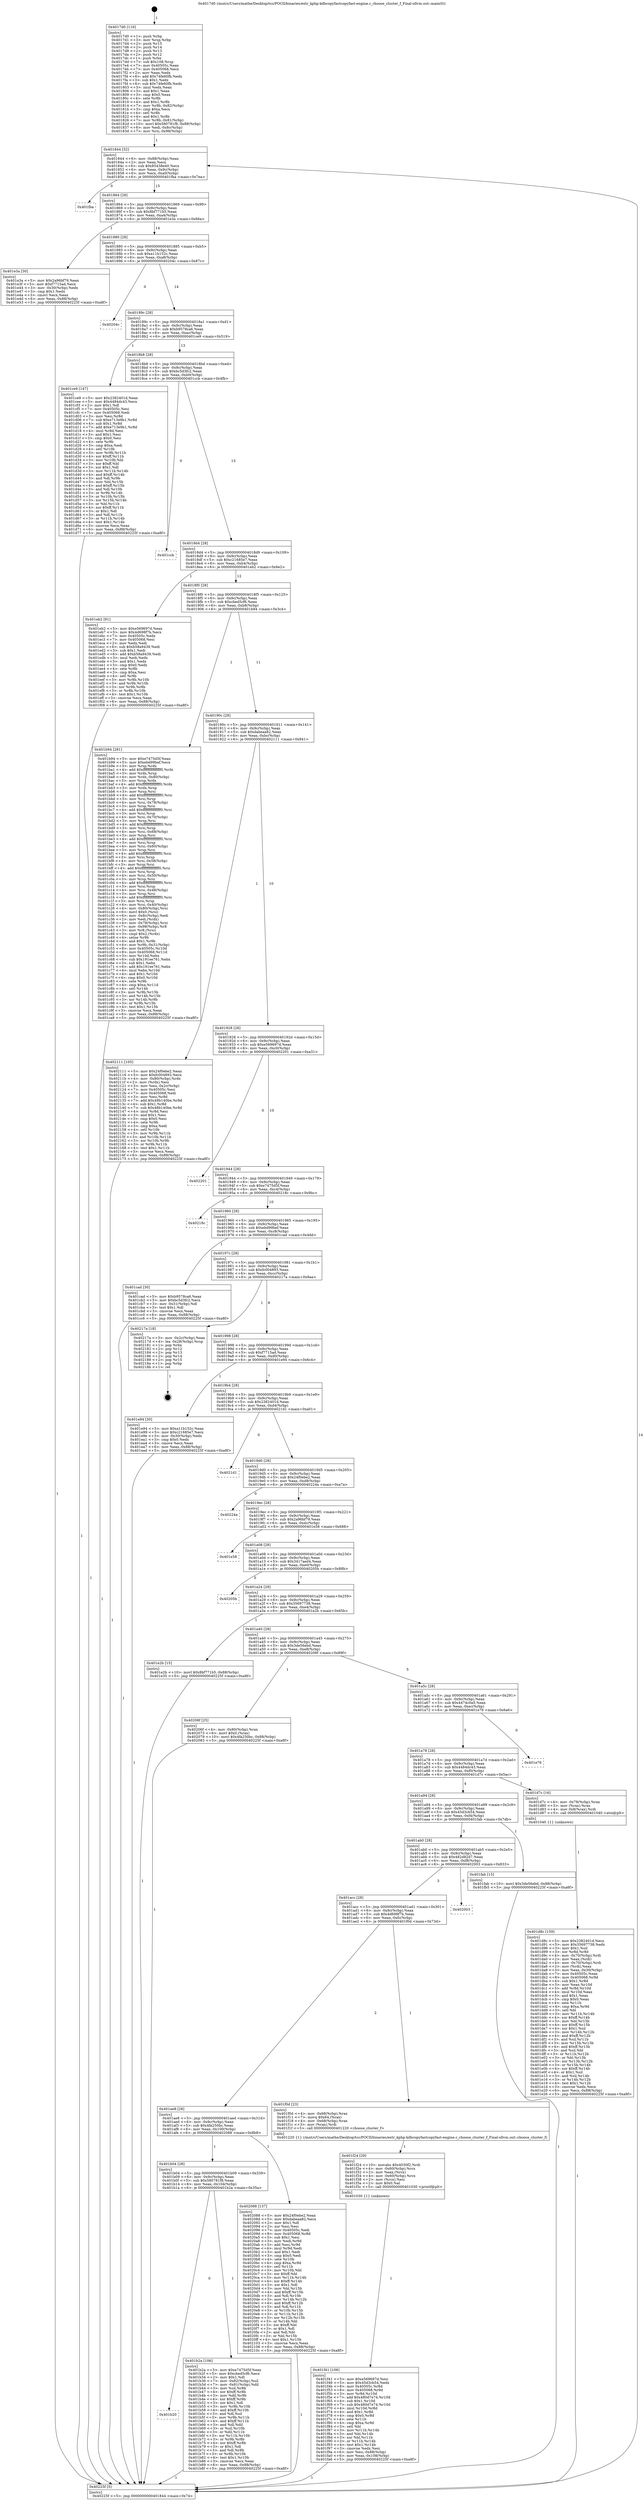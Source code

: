 digraph "0x4017d0" {
  label = "0x4017d0 (/mnt/c/Users/mathe/Desktop/tcc/POCII/binaries/extr_kphp-kdbcopyfastcopyfast-engine.c_choose_cluster_f_Final-ollvm.out::main(0))"
  labelloc = "t"
  node[shape=record]

  Entry [label="",width=0.3,height=0.3,shape=circle,fillcolor=black,style=filled]
  "0x401844" [label="{
     0x401844 [32]\l
     | [instrs]\l
     &nbsp;&nbsp;0x401844 \<+6\>: mov -0x88(%rbp),%eax\l
     &nbsp;&nbsp;0x40184a \<+2\>: mov %eax,%ecx\l
     &nbsp;&nbsp;0x40184c \<+6\>: sub $0x85438e40,%ecx\l
     &nbsp;&nbsp;0x401852 \<+6\>: mov %eax,-0x9c(%rbp)\l
     &nbsp;&nbsp;0x401858 \<+6\>: mov %ecx,-0xa0(%rbp)\l
     &nbsp;&nbsp;0x40185e \<+6\>: je 0000000000401fba \<main+0x7ea\>\l
  }"]
  "0x401fba" [label="{
     0x401fba\l
  }", style=dashed]
  "0x401864" [label="{
     0x401864 [28]\l
     | [instrs]\l
     &nbsp;&nbsp;0x401864 \<+5\>: jmp 0000000000401869 \<main+0x99\>\l
     &nbsp;&nbsp;0x401869 \<+6\>: mov -0x9c(%rbp),%eax\l
     &nbsp;&nbsp;0x40186f \<+5\>: sub $0x8bf771b5,%eax\l
     &nbsp;&nbsp;0x401874 \<+6\>: mov %eax,-0xa4(%rbp)\l
     &nbsp;&nbsp;0x40187a \<+6\>: je 0000000000401e3a \<main+0x66a\>\l
  }"]
  Exit [label="",width=0.3,height=0.3,shape=circle,fillcolor=black,style=filled,peripheries=2]
  "0x401e3a" [label="{
     0x401e3a [30]\l
     | [instrs]\l
     &nbsp;&nbsp;0x401e3a \<+5\>: mov $0x2a96bf79,%eax\l
     &nbsp;&nbsp;0x401e3f \<+5\>: mov $0xf7715ad,%ecx\l
     &nbsp;&nbsp;0x401e44 \<+3\>: mov -0x30(%rbp),%edx\l
     &nbsp;&nbsp;0x401e47 \<+3\>: cmp $0x1,%edx\l
     &nbsp;&nbsp;0x401e4a \<+3\>: cmovl %ecx,%eax\l
     &nbsp;&nbsp;0x401e4d \<+6\>: mov %eax,-0x88(%rbp)\l
     &nbsp;&nbsp;0x401e53 \<+5\>: jmp 000000000040225f \<main+0xa8f\>\l
  }"]
  "0x401880" [label="{
     0x401880 [28]\l
     | [instrs]\l
     &nbsp;&nbsp;0x401880 \<+5\>: jmp 0000000000401885 \<main+0xb5\>\l
     &nbsp;&nbsp;0x401885 \<+6\>: mov -0x9c(%rbp),%eax\l
     &nbsp;&nbsp;0x40188b \<+5\>: sub $0xa11b152c,%eax\l
     &nbsp;&nbsp;0x401890 \<+6\>: mov %eax,-0xa8(%rbp)\l
     &nbsp;&nbsp;0x401896 \<+6\>: je 000000000040204c \<main+0x87c\>\l
  }"]
  "0x401f41" [label="{
     0x401f41 [106]\l
     | [instrs]\l
     &nbsp;&nbsp;0x401f41 \<+5\>: mov $0xe569697d,%esi\l
     &nbsp;&nbsp;0x401f46 \<+5\>: mov $0x45d3cb54,%edx\l
     &nbsp;&nbsp;0x401f4b \<+8\>: mov 0x40505c,%r8d\l
     &nbsp;&nbsp;0x401f53 \<+8\>: mov 0x405068,%r9d\l
     &nbsp;&nbsp;0x401f5b \<+3\>: mov %r8d,%r10d\l
     &nbsp;&nbsp;0x401f5e \<+7\>: add $0x480d7e74,%r10d\l
     &nbsp;&nbsp;0x401f65 \<+4\>: sub $0x1,%r10d\l
     &nbsp;&nbsp;0x401f69 \<+7\>: sub $0x480d7e74,%r10d\l
     &nbsp;&nbsp;0x401f70 \<+4\>: imul %r10d,%r8d\l
     &nbsp;&nbsp;0x401f74 \<+4\>: and $0x1,%r8d\l
     &nbsp;&nbsp;0x401f78 \<+4\>: cmp $0x0,%r8d\l
     &nbsp;&nbsp;0x401f7c \<+4\>: sete %r11b\l
     &nbsp;&nbsp;0x401f80 \<+4\>: cmp $0xa,%r9d\l
     &nbsp;&nbsp;0x401f84 \<+3\>: setl %bl\l
     &nbsp;&nbsp;0x401f87 \<+3\>: mov %r11b,%r14b\l
     &nbsp;&nbsp;0x401f8a \<+3\>: and %bl,%r14b\l
     &nbsp;&nbsp;0x401f8d \<+3\>: xor %bl,%r11b\l
     &nbsp;&nbsp;0x401f90 \<+3\>: or %r11b,%r14b\l
     &nbsp;&nbsp;0x401f93 \<+4\>: test $0x1,%r14b\l
     &nbsp;&nbsp;0x401f97 \<+3\>: cmovne %edx,%esi\l
     &nbsp;&nbsp;0x401f9a \<+6\>: mov %esi,-0x88(%rbp)\l
     &nbsp;&nbsp;0x401fa0 \<+6\>: mov %eax,-0x108(%rbp)\l
     &nbsp;&nbsp;0x401fa6 \<+5\>: jmp 000000000040225f \<main+0xa8f\>\l
  }"]
  "0x40204c" [label="{
     0x40204c\l
  }", style=dashed]
  "0x40189c" [label="{
     0x40189c [28]\l
     | [instrs]\l
     &nbsp;&nbsp;0x40189c \<+5\>: jmp 00000000004018a1 \<main+0xd1\>\l
     &nbsp;&nbsp;0x4018a1 \<+6\>: mov -0x9c(%rbp),%eax\l
     &nbsp;&nbsp;0x4018a7 \<+5\>: sub $0xb9578ca6,%eax\l
     &nbsp;&nbsp;0x4018ac \<+6\>: mov %eax,-0xac(%rbp)\l
     &nbsp;&nbsp;0x4018b2 \<+6\>: je 0000000000401ce9 \<main+0x519\>\l
  }"]
  "0x401f24" [label="{
     0x401f24 [29]\l
     | [instrs]\l
     &nbsp;&nbsp;0x401f24 \<+10\>: movabs $0x4030f2,%rdi\l
     &nbsp;&nbsp;0x401f2e \<+4\>: mov -0x60(%rbp),%rcx\l
     &nbsp;&nbsp;0x401f32 \<+2\>: mov %eax,(%rcx)\l
     &nbsp;&nbsp;0x401f34 \<+4\>: mov -0x60(%rbp),%rcx\l
     &nbsp;&nbsp;0x401f38 \<+2\>: mov (%rcx),%esi\l
     &nbsp;&nbsp;0x401f3a \<+2\>: mov $0x0,%al\l
     &nbsp;&nbsp;0x401f3c \<+5\>: call 0000000000401030 \<printf@plt\>\l
     | [calls]\l
     &nbsp;&nbsp;0x401030 \{1\} (unknown)\l
  }"]
  "0x401ce9" [label="{
     0x401ce9 [147]\l
     | [instrs]\l
     &nbsp;&nbsp;0x401ce9 \<+5\>: mov $0x2382401d,%eax\l
     &nbsp;&nbsp;0x401cee \<+5\>: mov $0x4484dc43,%ecx\l
     &nbsp;&nbsp;0x401cf3 \<+2\>: mov $0x1,%dl\l
     &nbsp;&nbsp;0x401cf5 \<+7\>: mov 0x40505c,%esi\l
     &nbsp;&nbsp;0x401cfc \<+7\>: mov 0x405068,%edi\l
     &nbsp;&nbsp;0x401d03 \<+3\>: mov %esi,%r8d\l
     &nbsp;&nbsp;0x401d06 \<+7\>: sub $0xe713e9b1,%r8d\l
     &nbsp;&nbsp;0x401d0d \<+4\>: sub $0x1,%r8d\l
     &nbsp;&nbsp;0x401d11 \<+7\>: add $0xe713e9b1,%r8d\l
     &nbsp;&nbsp;0x401d18 \<+4\>: imul %r8d,%esi\l
     &nbsp;&nbsp;0x401d1c \<+3\>: and $0x1,%esi\l
     &nbsp;&nbsp;0x401d1f \<+3\>: cmp $0x0,%esi\l
     &nbsp;&nbsp;0x401d22 \<+4\>: sete %r9b\l
     &nbsp;&nbsp;0x401d26 \<+3\>: cmp $0xa,%edi\l
     &nbsp;&nbsp;0x401d29 \<+4\>: setl %r10b\l
     &nbsp;&nbsp;0x401d2d \<+3\>: mov %r9b,%r11b\l
     &nbsp;&nbsp;0x401d30 \<+4\>: xor $0xff,%r11b\l
     &nbsp;&nbsp;0x401d34 \<+3\>: mov %r10b,%bl\l
     &nbsp;&nbsp;0x401d37 \<+3\>: xor $0xff,%bl\l
     &nbsp;&nbsp;0x401d3a \<+3\>: xor $0x1,%dl\l
     &nbsp;&nbsp;0x401d3d \<+3\>: mov %r11b,%r14b\l
     &nbsp;&nbsp;0x401d40 \<+4\>: and $0xff,%r14b\l
     &nbsp;&nbsp;0x401d44 \<+3\>: and %dl,%r9b\l
     &nbsp;&nbsp;0x401d47 \<+3\>: mov %bl,%r15b\l
     &nbsp;&nbsp;0x401d4a \<+4\>: and $0xff,%r15b\l
     &nbsp;&nbsp;0x401d4e \<+3\>: and %dl,%r10b\l
     &nbsp;&nbsp;0x401d51 \<+3\>: or %r9b,%r14b\l
     &nbsp;&nbsp;0x401d54 \<+3\>: or %r10b,%r15b\l
     &nbsp;&nbsp;0x401d57 \<+3\>: xor %r15b,%r14b\l
     &nbsp;&nbsp;0x401d5a \<+3\>: or %bl,%r11b\l
     &nbsp;&nbsp;0x401d5d \<+4\>: xor $0xff,%r11b\l
     &nbsp;&nbsp;0x401d61 \<+3\>: or $0x1,%dl\l
     &nbsp;&nbsp;0x401d64 \<+3\>: and %dl,%r11b\l
     &nbsp;&nbsp;0x401d67 \<+3\>: or %r11b,%r14b\l
     &nbsp;&nbsp;0x401d6a \<+4\>: test $0x1,%r14b\l
     &nbsp;&nbsp;0x401d6e \<+3\>: cmovne %ecx,%eax\l
     &nbsp;&nbsp;0x401d71 \<+6\>: mov %eax,-0x88(%rbp)\l
     &nbsp;&nbsp;0x401d77 \<+5\>: jmp 000000000040225f \<main+0xa8f\>\l
  }"]
  "0x4018b8" [label="{
     0x4018b8 [28]\l
     | [instrs]\l
     &nbsp;&nbsp;0x4018b8 \<+5\>: jmp 00000000004018bd \<main+0xed\>\l
     &nbsp;&nbsp;0x4018bd \<+6\>: mov -0x9c(%rbp),%eax\l
     &nbsp;&nbsp;0x4018c3 \<+5\>: sub $0xbc5d3fc2,%eax\l
     &nbsp;&nbsp;0x4018c8 \<+6\>: mov %eax,-0xb0(%rbp)\l
     &nbsp;&nbsp;0x4018ce \<+6\>: je 0000000000401ccb \<main+0x4fb\>\l
  }"]
  "0x401d8c" [label="{
     0x401d8c [159]\l
     | [instrs]\l
     &nbsp;&nbsp;0x401d8c \<+5\>: mov $0x2382401d,%ecx\l
     &nbsp;&nbsp;0x401d91 \<+5\>: mov $0x35697738,%edx\l
     &nbsp;&nbsp;0x401d96 \<+3\>: mov $0x1,%sil\l
     &nbsp;&nbsp;0x401d99 \<+3\>: xor %r8d,%r8d\l
     &nbsp;&nbsp;0x401d9c \<+4\>: mov -0x70(%rbp),%rdi\l
     &nbsp;&nbsp;0x401da0 \<+2\>: mov %eax,(%rdi)\l
     &nbsp;&nbsp;0x401da2 \<+4\>: mov -0x70(%rbp),%rdi\l
     &nbsp;&nbsp;0x401da6 \<+2\>: mov (%rdi),%eax\l
     &nbsp;&nbsp;0x401da8 \<+3\>: mov %eax,-0x30(%rbp)\l
     &nbsp;&nbsp;0x401dab \<+7\>: mov 0x40505c,%eax\l
     &nbsp;&nbsp;0x401db2 \<+8\>: mov 0x405068,%r9d\l
     &nbsp;&nbsp;0x401dba \<+4\>: sub $0x1,%r8d\l
     &nbsp;&nbsp;0x401dbe \<+3\>: mov %eax,%r10d\l
     &nbsp;&nbsp;0x401dc1 \<+3\>: add %r8d,%r10d\l
     &nbsp;&nbsp;0x401dc4 \<+4\>: imul %r10d,%eax\l
     &nbsp;&nbsp;0x401dc8 \<+3\>: and $0x1,%eax\l
     &nbsp;&nbsp;0x401dcb \<+3\>: cmp $0x0,%eax\l
     &nbsp;&nbsp;0x401dce \<+4\>: sete %r11b\l
     &nbsp;&nbsp;0x401dd2 \<+4\>: cmp $0xa,%r9d\l
     &nbsp;&nbsp;0x401dd6 \<+3\>: setl %bl\l
     &nbsp;&nbsp;0x401dd9 \<+3\>: mov %r11b,%r14b\l
     &nbsp;&nbsp;0x401ddc \<+4\>: xor $0xff,%r14b\l
     &nbsp;&nbsp;0x401de0 \<+3\>: mov %bl,%r15b\l
     &nbsp;&nbsp;0x401de3 \<+4\>: xor $0xff,%r15b\l
     &nbsp;&nbsp;0x401de7 \<+4\>: xor $0x1,%sil\l
     &nbsp;&nbsp;0x401deb \<+3\>: mov %r14b,%r12b\l
     &nbsp;&nbsp;0x401dee \<+4\>: and $0xff,%r12b\l
     &nbsp;&nbsp;0x401df2 \<+3\>: and %sil,%r11b\l
     &nbsp;&nbsp;0x401df5 \<+3\>: mov %r15b,%r13b\l
     &nbsp;&nbsp;0x401df8 \<+4\>: and $0xff,%r13b\l
     &nbsp;&nbsp;0x401dfc \<+3\>: and %sil,%bl\l
     &nbsp;&nbsp;0x401dff \<+3\>: or %r11b,%r12b\l
     &nbsp;&nbsp;0x401e02 \<+3\>: or %bl,%r13b\l
     &nbsp;&nbsp;0x401e05 \<+3\>: xor %r13b,%r12b\l
     &nbsp;&nbsp;0x401e08 \<+3\>: or %r15b,%r14b\l
     &nbsp;&nbsp;0x401e0b \<+4\>: xor $0xff,%r14b\l
     &nbsp;&nbsp;0x401e0f \<+4\>: or $0x1,%sil\l
     &nbsp;&nbsp;0x401e13 \<+3\>: and %sil,%r14b\l
     &nbsp;&nbsp;0x401e16 \<+3\>: or %r14b,%r12b\l
     &nbsp;&nbsp;0x401e19 \<+4\>: test $0x1,%r12b\l
     &nbsp;&nbsp;0x401e1d \<+3\>: cmovne %edx,%ecx\l
     &nbsp;&nbsp;0x401e20 \<+6\>: mov %ecx,-0x88(%rbp)\l
     &nbsp;&nbsp;0x401e26 \<+5\>: jmp 000000000040225f \<main+0xa8f\>\l
  }"]
  "0x401ccb" [label="{
     0x401ccb\l
  }", style=dashed]
  "0x4018d4" [label="{
     0x4018d4 [28]\l
     | [instrs]\l
     &nbsp;&nbsp;0x4018d4 \<+5\>: jmp 00000000004018d9 \<main+0x109\>\l
     &nbsp;&nbsp;0x4018d9 \<+6\>: mov -0x9c(%rbp),%eax\l
     &nbsp;&nbsp;0x4018df \<+5\>: sub $0xc21685e7,%eax\l
     &nbsp;&nbsp;0x4018e4 \<+6\>: mov %eax,-0xb4(%rbp)\l
     &nbsp;&nbsp;0x4018ea \<+6\>: je 0000000000401eb2 \<main+0x6e2\>\l
  }"]
  "0x4017d0" [label="{
     0x4017d0 [116]\l
     | [instrs]\l
     &nbsp;&nbsp;0x4017d0 \<+1\>: push %rbp\l
     &nbsp;&nbsp;0x4017d1 \<+3\>: mov %rsp,%rbp\l
     &nbsp;&nbsp;0x4017d4 \<+2\>: push %r15\l
     &nbsp;&nbsp;0x4017d6 \<+2\>: push %r14\l
     &nbsp;&nbsp;0x4017d8 \<+2\>: push %r13\l
     &nbsp;&nbsp;0x4017da \<+2\>: push %r12\l
     &nbsp;&nbsp;0x4017dc \<+1\>: push %rbx\l
     &nbsp;&nbsp;0x4017dd \<+7\>: sub $0x108,%rsp\l
     &nbsp;&nbsp;0x4017e4 \<+7\>: mov 0x40505c,%eax\l
     &nbsp;&nbsp;0x4017eb \<+7\>: mov 0x405068,%ecx\l
     &nbsp;&nbsp;0x4017f2 \<+2\>: mov %eax,%edx\l
     &nbsp;&nbsp;0x4017f4 \<+6\>: add $0x74fe60fb,%edx\l
     &nbsp;&nbsp;0x4017fa \<+3\>: sub $0x1,%edx\l
     &nbsp;&nbsp;0x4017fd \<+6\>: sub $0x74fe60fb,%edx\l
     &nbsp;&nbsp;0x401803 \<+3\>: imul %edx,%eax\l
     &nbsp;&nbsp;0x401806 \<+3\>: and $0x1,%eax\l
     &nbsp;&nbsp;0x401809 \<+3\>: cmp $0x0,%eax\l
     &nbsp;&nbsp;0x40180c \<+4\>: sete %r8b\l
     &nbsp;&nbsp;0x401810 \<+4\>: and $0x1,%r8b\l
     &nbsp;&nbsp;0x401814 \<+7\>: mov %r8b,-0x82(%rbp)\l
     &nbsp;&nbsp;0x40181b \<+3\>: cmp $0xa,%ecx\l
     &nbsp;&nbsp;0x40181e \<+4\>: setl %r8b\l
     &nbsp;&nbsp;0x401822 \<+4\>: and $0x1,%r8b\l
     &nbsp;&nbsp;0x401826 \<+7\>: mov %r8b,-0x81(%rbp)\l
     &nbsp;&nbsp;0x40182d \<+10\>: movl $0x580781f8,-0x88(%rbp)\l
     &nbsp;&nbsp;0x401837 \<+6\>: mov %edi,-0x8c(%rbp)\l
     &nbsp;&nbsp;0x40183d \<+7\>: mov %rsi,-0x98(%rbp)\l
  }"]
  "0x401eb2" [label="{
     0x401eb2 [91]\l
     | [instrs]\l
     &nbsp;&nbsp;0x401eb2 \<+5\>: mov $0xe569697d,%eax\l
     &nbsp;&nbsp;0x401eb7 \<+5\>: mov $0x4d698f7b,%ecx\l
     &nbsp;&nbsp;0x401ebc \<+7\>: mov 0x40505c,%edx\l
     &nbsp;&nbsp;0x401ec3 \<+7\>: mov 0x405068,%esi\l
     &nbsp;&nbsp;0x401eca \<+2\>: mov %edx,%edi\l
     &nbsp;&nbsp;0x401ecc \<+6\>: sub $0xb58a9439,%edi\l
     &nbsp;&nbsp;0x401ed2 \<+3\>: sub $0x1,%edi\l
     &nbsp;&nbsp;0x401ed5 \<+6\>: add $0xb58a9439,%edi\l
     &nbsp;&nbsp;0x401edb \<+3\>: imul %edi,%edx\l
     &nbsp;&nbsp;0x401ede \<+3\>: and $0x1,%edx\l
     &nbsp;&nbsp;0x401ee1 \<+3\>: cmp $0x0,%edx\l
     &nbsp;&nbsp;0x401ee4 \<+4\>: sete %r8b\l
     &nbsp;&nbsp;0x401ee8 \<+3\>: cmp $0xa,%esi\l
     &nbsp;&nbsp;0x401eeb \<+4\>: setl %r9b\l
     &nbsp;&nbsp;0x401eef \<+3\>: mov %r8b,%r10b\l
     &nbsp;&nbsp;0x401ef2 \<+3\>: and %r9b,%r10b\l
     &nbsp;&nbsp;0x401ef5 \<+3\>: xor %r9b,%r8b\l
     &nbsp;&nbsp;0x401ef8 \<+3\>: or %r8b,%r10b\l
     &nbsp;&nbsp;0x401efb \<+4\>: test $0x1,%r10b\l
     &nbsp;&nbsp;0x401eff \<+3\>: cmovne %ecx,%eax\l
     &nbsp;&nbsp;0x401f02 \<+6\>: mov %eax,-0x88(%rbp)\l
     &nbsp;&nbsp;0x401f08 \<+5\>: jmp 000000000040225f \<main+0xa8f\>\l
  }"]
  "0x4018f0" [label="{
     0x4018f0 [28]\l
     | [instrs]\l
     &nbsp;&nbsp;0x4018f0 \<+5\>: jmp 00000000004018f5 \<main+0x125\>\l
     &nbsp;&nbsp;0x4018f5 \<+6\>: mov -0x9c(%rbp),%eax\l
     &nbsp;&nbsp;0x4018fb \<+5\>: sub $0xcbed5cf6,%eax\l
     &nbsp;&nbsp;0x401900 \<+6\>: mov %eax,-0xb8(%rbp)\l
     &nbsp;&nbsp;0x401906 \<+6\>: je 0000000000401b94 \<main+0x3c4\>\l
  }"]
  "0x40225f" [label="{
     0x40225f [5]\l
     | [instrs]\l
     &nbsp;&nbsp;0x40225f \<+5\>: jmp 0000000000401844 \<main+0x74\>\l
  }"]
  "0x401b94" [label="{
     0x401b94 [281]\l
     | [instrs]\l
     &nbsp;&nbsp;0x401b94 \<+5\>: mov $0xe7475d5f,%eax\l
     &nbsp;&nbsp;0x401b99 \<+5\>: mov $0xebd99bef,%ecx\l
     &nbsp;&nbsp;0x401b9e \<+3\>: mov %rsp,%rdx\l
     &nbsp;&nbsp;0x401ba1 \<+4\>: add $0xfffffffffffffff0,%rdx\l
     &nbsp;&nbsp;0x401ba5 \<+3\>: mov %rdx,%rsp\l
     &nbsp;&nbsp;0x401ba8 \<+4\>: mov %rdx,-0x80(%rbp)\l
     &nbsp;&nbsp;0x401bac \<+3\>: mov %rsp,%rdx\l
     &nbsp;&nbsp;0x401baf \<+4\>: add $0xfffffffffffffff0,%rdx\l
     &nbsp;&nbsp;0x401bb3 \<+3\>: mov %rdx,%rsp\l
     &nbsp;&nbsp;0x401bb6 \<+3\>: mov %rsp,%rsi\l
     &nbsp;&nbsp;0x401bb9 \<+4\>: add $0xfffffffffffffff0,%rsi\l
     &nbsp;&nbsp;0x401bbd \<+3\>: mov %rsi,%rsp\l
     &nbsp;&nbsp;0x401bc0 \<+4\>: mov %rsi,-0x78(%rbp)\l
     &nbsp;&nbsp;0x401bc4 \<+3\>: mov %rsp,%rsi\l
     &nbsp;&nbsp;0x401bc7 \<+4\>: add $0xfffffffffffffff0,%rsi\l
     &nbsp;&nbsp;0x401bcb \<+3\>: mov %rsi,%rsp\l
     &nbsp;&nbsp;0x401bce \<+4\>: mov %rsi,-0x70(%rbp)\l
     &nbsp;&nbsp;0x401bd2 \<+3\>: mov %rsp,%rsi\l
     &nbsp;&nbsp;0x401bd5 \<+4\>: add $0xfffffffffffffff0,%rsi\l
     &nbsp;&nbsp;0x401bd9 \<+3\>: mov %rsi,%rsp\l
     &nbsp;&nbsp;0x401bdc \<+4\>: mov %rsi,-0x68(%rbp)\l
     &nbsp;&nbsp;0x401be0 \<+3\>: mov %rsp,%rsi\l
     &nbsp;&nbsp;0x401be3 \<+4\>: add $0xfffffffffffffff0,%rsi\l
     &nbsp;&nbsp;0x401be7 \<+3\>: mov %rsi,%rsp\l
     &nbsp;&nbsp;0x401bea \<+4\>: mov %rsi,-0x60(%rbp)\l
     &nbsp;&nbsp;0x401bee \<+3\>: mov %rsp,%rsi\l
     &nbsp;&nbsp;0x401bf1 \<+4\>: add $0xfffffffffffffff0,%rsi\l
     &nbsp;&nbsp;0x401bf5 \<+3\>: mov %rsi,%rsp\l
     &nbsp;&nbsp;0x401bf8 \<+4\>: mov %rsi,-0x58(%rbp)\l
     &nbsp;&nbsp;0x401bfc \<+3\>: mov %rsp,%rsi\l
     &nbsp;&nbsp;0x401bff \<+4\>: add $0xfffffffffffffff0,%rsi\l
     &nbsp;&nbsp;0x401c03 \<+3\>: mov %rsi,%rsp\l
     &nbsp;&nbsp;0x401c06 \<+4\>: mov %rsi,-0x50(%rbp)\l
     &nbsp;&nbsp;0x401c0a \<+3\>: mov %rsp,%rsi\l
     &nbsp;&nbsp;0x401c0d \<+4\>: add $0xfffffffffffffff0,%rsi\l
     &nbsp;&nbsp;0x401c11 \<+3\>: mov %rsi,%rsp\l
     &nbsp;&nbsp;0x401c14 \<+4\>: mov %rsi,-0x48(%rbp)\l
     &nbsp;&nbsp;0x401c18 \<+3\>: mov %rsp,%rsi\l
     &nbsp;&nbsp;0x401c1b \<+4\>: add $0xfffffffffffffff0,%rsi\l
     &nbsp;&nbsp;0x401c1f \<+3\>: mov %rsi,%rsp\l
     &nbsp;&nbsp;0x401c22 \<+4\>: mov %rsi,-0x40(%rbp)\l
     &nbsp;&nbsp;0x401c26 \<+4\>: mov -0x80(%rbp),%rsi\l
     &nbsp;&nbsp;0x401c2a \<+6\>: movl $0x0,(%rsi)\l
     &nbsp;&nbsp;0x401c30 \<+6\>: mov -0x8c(%rbp),%edi\l
     &nbsp;&nbsp;0x401c36 \<+2\>: mov %edi,(%rdx)\l
     &nbsp;&nbsp;0x401c38 \<+4\>: mov -0x78(%rbp),%rsi\l
     &nbsp;&nbsp;0x401c3c \<+7\>: mov -0x98(%rbp),%r8\l
     &nbsp;&nbsp;0x401c43 \<+3\>: mov %r8,(%rsi)\l
     &nbsp;&nbsp;0x401c46 \<+3\>: cmpl $0x2,(%rdx)\l
     &nbsp;&nbsp;0x401c49 \<+4\>: setne %r9b\l
     &nbsp;&nbsp;0x401c4d \<+4\>: and $0x1,%r9b\l
     &nbsp;&nbsp;0x401c51 \<+4\>: mov %r9b,-0x31(%rbp)\l
     &nbsp;&nbsp;0x401c55 \<+8\>: mov 0x40505c,%r10d\l
     &nbsp;&nbsp;0x401c5d \<+8\>: mov 0x405068,%r11d\l
     &nbsp;&nbsp;0x401c65 \<+3\>: mov %r10d,%ebx\l
     &nbsp;&nbsp;0x401c68 \<+6\>: sub $0x191ee761,%ebx\l
     &nbsp;&nbsp;0x401c6e \<+3\>: sub $0x1,%ebx\l
     &nbsp;&nbsp;0x401c71 \<+6\>: add $0x191ee761,%ebx\l
     &nbsp;&nbsp;0x401c77 \<+4\>: imul %ebx,%r10d\l
     &nbsp;&nbsp;0x401c7b \<+4\>: and $0x1,%r10d\l
     &nbsp;&nbsp;0x401c7f \<+4\>: cmp $0x0,%r10d\l
     &nbsp;&nbsp;0x401c83 \<+4\>: sete %r9b\l
     &nbsp;&nbsp;0x401c87 \<+4\>: cmp $0xa,%r11d\l
     &nbsp;&nbsp;0x401c8b \<+4\>: setl %r14b\l
     &nbsp;&nbsp;0x401c8f \<+3\>: mov %r9b,%r15b\l
     &nbsp;&nbsp;0x401c92 \<+3\>: and %r14b,%r15b\l
     &nbsp;&nbsp;0x401c95 \<+3\>: xor %r14b,%r9b\l
     &nbsp;&nbsp;0x401c98 \<+3\>: or %r9b,%r15b\l
     &nbsp;&nbsp;0x401c9b \<+4\>: test $0x1,%r15b\l
     &nbsp;&nbsp;0x401c9f \<+3\>: cmovne %ecx,%eax\l
     &nbsp;&nbsp;0x401ca2 \<+6\>: mov %eax,-0x88(%rbp)\l
     &nbsp;&nbsp;0x401ca8 \<+5\>: jmp 000000000040225f \<main+0xa8f\>\l
  }"]
  "0x40190c" [label="{
     0x40190c [28]\l
     | [instrs]\l
     &nbsp;&nbsp;0x40190c \<+5\>: jmp 0000000000401911 \<main+0x141\>\l
     &nbsp;&nbsp;0x401911 \<+6\>: mov -0x9c(%rbp),%eax\l
     &nbsp;&nbsp;0x401917 \<+5\>: sub $0xdabeaa82,%eax\l
     &nbsp;&nbsp;0x40191c \<+6\>: mov %eax,-0xbc(%rbp)\l
     &nbsp;&nbsp;0x401922 \<+6\>: je 0000000000402111 \<main+0x941\>\l
  }"]
  "0x401b20" [label="{
     0x401b20\l
  }", style=dashed]
  "0x402111" [label="{
     0x402111 [105]\l
     | [instrs]\l
     &nbsp;&nbsp;0x402111 \<+5\>: mov $0x24f0ebe2,%eax\l
     &nbsp;&nbsp;0x402116 \<+5\>: mov $0xfc004893,%ecx\l
     &nbsp;&nbsp;0x40211b \<+4\>: mov -0x80(%rbp),%rdx\l
     &nbsp;&nbsp;0x40211f \<+2\>: mov (%rdx),%esi\l
     &nbsp;&nbsp;0x402121 \<+3\>: mov %esi,-0x2c(%rbp)\l
     &nbsp;&nbsp;0x402124 \<+7\>: mov 0x40505c,%esi\l
     &nbsp;&nbsp;0x40212b \<+7\>: mov 0x405068,%edi\l
     &nbsp;&nbsp;0x402132 \<+3\>: mov %esi,%r8d\l
     &nbsp;&nbsp;0x402135 \<+7\>: add $0x48b140be,%r8d\l
     &nbsp;&nbsp;0x40213c \<+4\>: sub $0x1,%r8d\l
     &nbsp;&nbsp;0x402140 \<+7\>: sub $0x48b140be,%r8d\l
     &nbsp;&nbsp;0x402147 \<+4\>: imul %r8d,%esi\l
     &nbsp;&nbsp;0x40214b \<+3\>: and $0x1,%esi\l
     &nbsp;&nbsp;0x40214e \<+3\>: cmp $0x0,%esi\l
     &nbsp;&nbsp;0x402151 \<+4\>: sete %r9b\l
     &nbsp;&nbsp;0x402155 \<+3\>: cmp $0xa,%edi\l
     &nbsp;&nbsp;0x402158 \<+4\>: setl %r10b\l
     &nbsp;&nbsp;0x40215c \<+3\>: mov %r9b,%r11b\l
     &nbsp;&nbsp;0x40215f \<+3\>: and %r10b,%r11b\l
     &nbsp;&nbsp;0x402162 \<+3\>: xor %r10b,%r9b\l
     &nbsp;&nbsp;0x402165 \<+3\>: or %r9b,%r11b\l
     &nbsp;&nbsp;0x402168 \<+4\>: test $0x1,%r11b\l
     &nbsp;&nbsp;0x40216c \<+3\>: cmovne %ecx,%eax\l
     &nbsp;&nbsp;0x40216f \<+6\>: mov %eax,-0x88(%rbp)\l
     &nbsp;&nbsp;0x402175 \<+5\>: jmp 000000000040225f \<main+0xa8f\>\l
  }"]
  "0x401928" [label="{
     0x401928 [28]\l
     | [instrs]\l
     &nbsp;&nbsp;0x401928 \<+5\>: jmp 000000000040192d \<main+0x15d\>\l
     &nbsp;&nbsp;0x40192d \<+6\>: mov -0x9c(%rbp),%eax\l
     &nbsp;&nbsp;0x401933 \<+5\>: sub $0xe569697d,%eax\l
     &nbsp;&nbsp;0x401938 \<+6\>: mov %eax,-0xc0(%rbp)\l
     &nbsp;&nbsp;0x40193e \<+6\>: je 0000000000402201 \<main+0xa31\>\l
  }"]
  "0x401b2a" [label="{
     0x401b2a [106]\l
     | [instrs]\l
     &nbsp;&nbsp;0x401b2a \<+5\>: mov $0xe7475d5f,%eax\l
     &nbsp;&nbsp;0x401b2f \<+5\>: mov $0xcbed5cf6,%ecx\l
     &nbsp;&nbsp;0x401b34 \<+2\>: mov $0x1,%dl\l
     &nbsp;&nbsp;0x401b36 \<+7\>: mov -0x82(%rbp),%sil\l
     &nbsp;&nbsp;0x401b3d \<+7\>: mov -0x81(%rbp),%dil\l
     &nbsp;&nbsp;0x401b44 \<+3\>: mov %sil,%r8b\l
     &nbsp;&nbsp;0x401b47 \<+4\>: xor $0xff,%r8b\l
     &nbsp;&nbsp;0x401b4b \<+3\>: mov %dil,%r9b\l
     &nbsp;&nbsp;0x401b4e \<+4\>: xor $0xff,%r9b\l
     &nbsp;&nbsp;0x401b52 \<+3\>: xor $0x1,%dl\l
     &nbsp;&nbsp;0x401b55 \<+3\>: mov %r8b,%r10b\l
     &nbsp;&nbsp;0x401b58 \<+4\>: and $0xff,%r10b\l
     &nbsp;&nbsp;0x401b5c \<+3\>: and %dl,%sil\l
     &nbsp;&nbsp;0x401b5f \<+3\>: mov %r9b,%r11b\l
     &nbsp;&nbsp;0x401b62 \<+4\>: and $0xff,%r11b\l
     &nbsp;&nbsp;0x401b66 \<+3\>: and %dl,%dil\l
     &nbsp;&nbsp;0x401b69 \<+3\>: or %sil,%r10b\l
     &nbsp;&nbsp;0x401b6c \<+3\>: or %dil,%r11b\l
     &nbsp;&nbsp;0x401b6f \<+3\>: xor %r11b,%r10b\l
     &nbsp;&nbsp;0x401b72 \<+3\>: or %r9b,%r8b\l
     &nbsp;&nbsp;0x401b75 \<+4\>: xor $0xff,%r8b\l
     &nbsp;&nbsp;0x401b79 \<+3\>: or $0x1,%dl\l
     &nbsp;&nbsp;0x401b7c \<+3\>: and %dl,%r8b\l
     &nbsp;&nbsp;0x401b7f \<+3\>: or %r8b,%r10b\l
     &nbsp;&nbsp;0x401b82 \<+4\>: test $0x1,%r10b\l
     &nbsp;&nbsp;0x401b86 \<+3\>: cmovne %ecx,%eax\l
     &nbsp;&nbsp;0x401b89 \<+6\>: mov %eax,-0x88(%rbp)\l
     &nbsp;&nbsp;0x401b8f \<+5\>: jmp 000000000040225f \<main+0xa8f\>\l
  }"]
  "0x402201" [label="{
     0x402201\l
  }", style=dashed]
  "0x401944" [label="{
     0x401944 [28]\l
     | [instrs]\l
     &nbsp;&nbsp;0x401944 \<+5\>: jmp 0000000000401949 \<main+0x179\>\l
     &nbsp;&nbsp;0x401949 \<+6\>: mov -0x9c(%rbp),%eax\l
     &nbsp;&nbsp;0x40194f \<+5\>: sub $0xe7475d5f,%eax\l
     &nbsp;&nbsp;0x401954 \<+6\>: mov %eax,-0xc4(%rbp)\l
     &nbsp;&nbsp;0x40195a \<+6\>: je 000000000040218c \<main+0x9bc\>\l
  }"]
  "0x401b04" [label="{
     0x401b04 [28]\l
     | [instrs]\l
     &nbsp;&nbsp;0x401b04 \<+5\>: jmp 0000000000401b09 \<main+0x339\>\l
     &nbsp;&nbsp;0x401b09 \<+6\>: mov -0x9c(%rbp),%eax\l
     &nbsp;&nbsp;0x401b0f \<+5\>: sub $0x580781f8,%eax\l
     &nbsp;&nbsp;0x401b14 \<+6\>: mov %eax,-0x104(%rbp)\l
     &nbsp;&nbsp;0x401b1a \<+6\>: je 0000000000401b2a \<main+0x35a\>\l
  }"]
  "0x40218c" [label="{
     0x40218c\l
  }", style=dashed]
  "0x401960" [label="{
     0x401960 [28]\l
     | [instrs]\l
     &nbsp;&nbsp;0x401960 \<+5\>: jmp 0000000000401965 \<main+0x195\>\l
     &nbsp;&nbsp;0x401965 \<+6\>: mov -0x9c(%rbp),%eax\l
     &nbsp;&nbsp;0x40196b \<+5\>: sub $0xebd99bef,%eax\l
     &nbsp;&nbsp;0x401970 \<+6\>: mov %eax,-0xc8(%rbp)\l
     &nbsp;&nbsp;0x401976 \<+6\>: je 0000000000401cad \<main+0x4dd\>\l
  }"]
  "0x402088" [label="{
     0x402088 [137]\l
     | [instrs]\l
     &nbsp;&nbsp;0x402088 \<+5\>: mov $0x24f0ebe2,%eax\l
     &nbsp;&nbsp;0x40208d \<+5\>: mov $0xdabeaa82,%ecx\l
     &nbsp;&nbsp;0x402092 \<+2\>: mov $0x1,%dl\l
     &nbsp;&nbsp;0x402094 \<+2\>: xor %esi,%esi\l
     &nbsp;&nbsp;0x402096 \<+7\>: mov 0x40505c,%edi\l
     &nbsp;&nbsp;0x40209d \<+8\>: mov 0x405068,%r8d\l
     &nbsp;&nbsp;0x4020a5 \<+3\>: sub $0x1,%esi\l
     &nbsp;&nbsp;0x4020a8 \<+3\>: mov %edi,%r9d\l
     &nbsp;&nbsp;0x4020ab \<+3\>: add %esi,%r9d\l
     &nbsp;&nbsp;0x4020ae \<+4\>: imul %r9d,%edi\l
     &nbsp;&nbsp;0x4020b2 \<+3\>: and $0x1,%edi\l
     &nbsp;&nbsp;0x4020b5 \<+3\>: cmp $0x0,%edi\l
     &nbsp;&nbsp;0x4020b8 \<+4\>: sete %r10b\l
     &nbsp;&nbsp;0x4020bc \<+4\>: cmp $0xa,%r8d\l
     &nbsp;&nbsp;0x4020c0 \<+4\>: setl %r11b\l
     &nbsp;&nbsp;0x4020c4 \<+3\>: mov %r10b,%bl\l
     &nbsp;&nbsp;0x4020c7 \<+3\>: xor $0xff,%bl\l
     &nbsp;&nbsp;0x4020ca \<+3\>: mov %r11b,%r14b\l
     &nbsp;&nbsp;0x4020cd \<+4\>: xor $0xff,%r14b\l
     &nbsp;&nbsp;0x4020d1 \<+3\>: xor $0x1,%dl\l
     &nbsp;&nbsp;0x4020d4 \<+3\>: mov %bl,%r15b\l
     &nbsp;&nbsp;0x4020d7 \<+4\>: and $0xff,%r15b\l
     &nbsp;&nbsp;0x4020db \<+3\>: and %dl,%r10b\l
     &nbsp;&nbsp;0x4020de \<+3\>: mov %r14b,%r12b\l
     &nbsp;&nbsp;0x4020e1 \<+4\>: and $0xff,%r12b\l
     &nbsp;&nbsp;0x4020e5 \<+3\>: and %dl,%r11b\l
     &nbsp;&nbsp;0x4020e8 \<+3\>: or %r10b,%r15b\l
     &nbsp;&nbsp;0x4020eb \<+3\>: or %r11b,%r12b\l
     &nbsp;&nbsp;0x4020ee \<+3\>: xor %r12b,%r15b\l
     &nbsp;&nbsp;0x4020f1 \<+3\>: or %r14b,%bl\l
     &nbsp;&nbsp;0x4020f4 \<+3\>: xor $0xff,%bl\l
     &nbsp;&nbsp;0x4020f7 \<+3\>: or $0x1,%dl\l
     &nbsp;&nbsp;0x4020fa \<+2\>: and %dl,%bl\l
     &nbsp;&nbsp;0x4020fc \<+3\>: or %bl,%r15b\l
     &nbsp;&nbsp;0x4020ff \<+4\>: test $0x1,%r15b\l
     &nbsp;&nbsp;0x402103 \<+3\>: cmovne %ecx,%eax\l
     &nbsp;&nbsp;0x402106 \<+6\>: mov %eax,-0x88(%rbp)\l
     &nbsp;&nbsp;0x40210c \<+5\>: jmp 000000000040225f \<main+0xa8f\>\l
  }"]
  "0x401cad" [label="{
     0x401cad [30]\l
     | [instrs]\l
     &nbsp;&nbsp;0x401cad \<+5\>: mov $0xb9578ca6,%eax\l
     &nbsp;&nbsp;0x401cb2 \<+5\>: mov $0xbc5d3fc2,%ecx\l
     &nbsp;&nbsp;0x401cb7 \<+3\>: mov -0x31(%rbp),%dl\l
     &nbsp;&nbsp;0x401cba \<+3\>: test $0x1,%dl\l
     &nbsp;&nbsp;0x401cbd \<+3\>: cmovne %ecx,%eax\l
     &nbsp;&nbsp;0x401cc0 \<+6\>: mov %eax,-0x88(%rbp)\l
     &nbsp;&nbsp;0x401cc6 \<+5\>: jmp 000000000040225f \<main+0xa8f\>\l
  }"]
  "0x40197c" [label="{
     0x40197c [28]\l
     | [instrs]\l
     &nbsp;&nbsp;0x40197c \<+5\>: jmp 0000000000401981 \<main+0x1b1\>\l
     &nbsp;&nbsp;0x401981 \<+6\>: mov -0x9c(%rbp),%eax\l
     &nbsp;&nbsp;0x401987 \<+5\>: sub $0xfc004893,%eax\l
     &nbsp;&nbsp;0x40198c \<+6\>: mov %eax,-0xcc(%rbp)\l
     &nbsp;&nbsp;0x401992 \<+6\>: je 000000000040217a \<main+0x9aa\>\l
  }"]
  "0x401ae8" [label="{
     0x401ae8 [28]\l
     | [instrs]\l
     &nbsp;&nbsp;0x401ae8 \<+5\>: jmp 0000000000401aed \<main+0x31d\>\l
     &nbsp;&nbsp;0x401aed \<+6\>: mov -0x9c(%rbp),%eax\l
     &nbsp;&nbsp;0x401af3 \<+5\>: sub $0x4fa250bc,%eax\l
     &nbsp;&nbsp;0x401af8 \<+6\>: mov %eax,-0x100(%rbp)\l
     &nbsp;&nbsp;0x401afe \<+6\>: je 0000000000402088 \<main+0x8b8\>\l
  }"]
  "0x40217a" [label="{
     0x40217a [18]\l
     | [instrs]\l
     &nbsp;&nbsp;0x40217a \<+3\>: mov -0x2c(%rbp),%eax\l
     &nbsp;&nbsp;0x40217d \<+4\>: lea -0x28(%rbp),%rsp\l
     &nbsp;&nbsp;0x402181 \<+1\>: pop %rbx\l
     &nbsp;&nbsp;0x402182 \<+2\>: pop %r12\l
     &nbsp;&nbsp;0x402184 \<+2\>: pop %r13\l
     &nbsp;&nbsp;0x402186 \<+2\>: pop %r14\l
     &nbsp;&nbsp;0x402188 \<+2\>: pop %r15\l
     &nbsp;&nbsp;0x40218a \<+1\>: pop %rbp\l
     &nbsp;&nbsp;0x40218b \<+1\>: ret\l
  }"]
  "0x401998" [label="{
     0x401998 [28]\l
     | [instrs]\l
     &nbsp;&nbsp;0x401998 \<+5\>: jmp 000000000040199d \<main+0x1cd\>\l
     &nbsp;&nbsp;0x40199d \<+6\>: mov -0x9c(%rbp),%eax\l
     &nbsp;&nbsp;0x4019a3 \<+5\>: sub $0xf7715ad,%eax\l
     &nbsp;&nbsp;0x4019a8 \<+6\>: mov %eax,-0xd0(%rbp)\l
     &nbsp;&nbsp;0x4019ae \<+6\>: je 0000000000401e94 \<main+0x6c4\>\l
  }"]
  "0x401f0d" [label="{
     0x401f0d [23]\l
     | [instrs]\l
     &nbsp;&nbsp;0x401f0d \<+4\>: mov -0x68(%rbp),%rax\l
     &nbsp;&nbsp;0x401f11 \<+7\>: movq $0x64,(%rax)\l
     &nbsp;&nbsp;0x401f18 \<+4\>: mov -0x68(%rbp),%rax\l
     &nbsp;&nbsp;0x401f1c \<+3\>: mov (%rax),%rdi\l
     &nbsp;&nbsp;0x401f1f \<+5\>: call 0000000000401220 \<choose_cluster_f\>\l
     | [calls]\l
     &nbsp;&nbsp;0x401220 \{1\} (/mnt/c/Users/mathe/Desktop/tcc/POCII/binaries/extr_kphp-kdbcopyfastcopyfast-engine.c_choose_cluster_f_Final-ollvm.out::choose_cluster_f)\l
  }"]
  "0x401e94" [label="{
     0x401e94 [30]\l
     | [instrs]\l
     &nbsp;&nbsp;0x401e94 \<+5\>: mov $0xa11b152c,%eax\l
     &nbsp;&nbsp;0x401e99 \<+5\>: mov $0xc21685e7,%ecx\l
     &nbsp;&nbsp;0x401e9e \<+3\>: mov -0x30(%rbp),%edx\l
     &nbsp;&nbsp;0x401ea1 \<+3\>: cmp $0x0,%edx\l
     &nbsp;&nbsp;0x401ea4 \<+3\>: cmove %ecx,%eax\l
     &nbsp;&nbsp;0x401ea7 \<+6\>: mov %eax,-0x88(%rbp)\l
     &nbsp;&nbsp;0x401ead \<+5\>: jmp 000000000040225f \<main+0xa8f\>\l
  }"]
  "0x4019b4" [label="{
     0x4019b4 [28]\l
     | [instrs]\l
     &nbsp;&nbsp;0x4019b4 \<+5\>: jmp 00000000004019b9 \<main+0x1e9\>\l
     &nbsp;&nbsp;0x4019b9 \<+6\>: mov -0x9c(%rbp),%eax\l
     &nbsp;&nbsp;0x4019bf \<+5\>: sub $0x2382401d,%eax\l
     &nbsp;&nbsp;0x4019c4 \<+6\>: mov %eax,-0xd4(%rbp)\l
     &nbsp;&nbsp;0x4019ca \<+6\>: je 00000000004021d1 \<main+0xa01\>\l
  }"]
  "0x401acc" [label="{
     0x401acc [28]\l
     | [instrs]\l
     &nbsp;&nbsp;0x401acc \<+5\>: jmp 0000000000401ad1 \<main+0x301\>\l
     &nbsp;&nbsp;0x401ad1 \<+6\>: mov -0x9c(%rbp),%eax\l
     &nbsp;&nbsp;0x401ad7 \<+5\>: sub $0x4d698f7b,%eax\l
     &nbsp;&nbsp;0x401adc \<+6\>: mov %eax,-0xfc(%rbp)\l
     &nbsp;&nbsp;0x401ae2 \<+6\>: je 0000000000401f0d \<main+0x73d\>\l
  }"]
  "0x4021d1" [label="{
     0x4021d1\l
  }", style=dashed]
  "0x4019d0" [label="{
     0x4019d0 [28]\l
     | [instrs]\l
     &nbsp;&nbsp;0x4019d0 \<+5\>: jmp 00000000004019d5 \<main+0x205\>\l
     &nbsp;&nbsp;0x4019d5 \<+6\>: mov -0x9c(%rbp),%eax\l
     &nbsp;&nbsp;0x4019db \<+5\>: sub $0x24f0ebe2,%eax\l
     &nbsp;&nbsp;0x4019e0 \<+6\>: mov %eax,-0xd8(%rbp)\l
     &nbsp;&nbsp;0x4019e6 \<+6\>: je 000000000040224a \<main+0xa7a\>\l
  }"]
  "0x402003" [label="{
     0x402003\l
  }", style=dashed]
  "0x40224a" [label="{
     0x40224a\l
  }", style=dashed]
  "0x4019ec" [label="{
     0x4019ec [28]\l
     | [instrs]\l
     &nbsp;&nbsp;0x4019ec \<+5\>: jmp 00000000004019f1 \<main+0x221\>\l
     &nbsp;&nbsp;0x4019f1 \<+6\>: mov -0x9c(%rbp),%eax\l
     &nbsp;&nbsp;0x4019f7 \<+5\>: sub $0x2a96bf79,%eax\l
     &nbsp;&nbsp;0x4019fc \<+6\>: mov %eax,-0xdc(%rbp)\l
     &nbsp;&nbsp;0x401a02 \<+6\>: je 0000000000401e58 \<main+0x688\>\l
  }"]
  "0x401ab0" [label="{
     0x401ab0 [28]\l
     | [instrs]\l
     &nbsp;&nbsp;0x401ab0 \<+5\>: jmp 0000000000401ab5 \<main+0x2e5\>\l
     &nbsp;&nbsp;0x401ab5 \<+6\>: mov -0x9c(%rbp),%eax\l
     &nbsp;&nbsp;0x401abb \<+5\>: sub $0x482d82d7,%eax\l
     &nbsp;&nbsp;0x401ac0 \<+6\>: mov %eax,-0xf8(%rbp)\l
     &nbsp;&nbsp;0x401ac6 \<+6\>: je 0000000000402003 \<main+0x833\>\l
  }"]
  "0x401e58" [label="{
     0x401e58\l
  }", style=dashed]
  "0x401a08" [label="{
     0x401a08 [28]\l
     | [instrs]\l
     &nbsp;&nbsp;0x401a08 \<+5\>: jmp 0000000000401a0d \<main+0x23d\>\l
     &nbsp;&nbsp;0x401a0d \<+6\>: mov -0x9c(%rbp),%eax\l
     &nbsp;&nbsp;0x401a13 \<+5\>: sub $0x3417aed4,%eax\l
     &nbsp;&nbsp;0x401a18 \<+6\>: mov %eax,-0xe0(%rbp)\l
     &nbsp;&nbsp;0x401a1e \<+6\>: je 000000000040205b \<main+0x88b\>\l
  }"]
  "0x401fab" [label="{
     0x401fab [15]\l
     | [instrs]\l
     &nbsp;&nbsp;0x401fab \<+10\>: movl $0x3de56ebd,-0x88(%rbp)\l
     &nbsp;&nbsp;0x401fb5 \<+5\>: jmp 000000000040225f \<main+0xa8f\>\l
  }"]
  "0x40205b" [label="{
     0x40205b\l
  }", style=dashed]
  "0x401a24" [label="{
     0x401a24 [28]\l
     | [instrs]\l
     &nbsp;&nbsp;0x401a24 \<+5\>: jmp 0000000000401a29 \<main+0x259\>\l
     &nbsp;&nbsp;0x401a29 \<+6\>: mov -0x9c(%rbp),%eax\l
     &nbsp;&nbsp;0x401a2f \<+5\>: sub $0x35697738,%eax\l
     &nbsp;&nbsp;0x401a34 \<+6\>: mov %eax,-0xe4(%rbp)\l
     &nbsp;&nbsp;0x401a3a \<+6\>: je 0000000000401e2b \<main+0x65b\>\l
  }"]
  "0x401a94" [label="{
     0x401a94 [28]\l
     | [instrs]\l
     &nbsp;&nbsp;0x401a94 \<+5\>: jmp 0000000000401a99 \<main+0x2c9\>\l
     &nbsp;&nbsp;0x401a99 \<+6\>: mov -0x9c(%rbp),%eax\l
     &nbsp;&nbsp;0x401a9f \<+5\>: sub $0x45d3cb54,%eax\l
     &nbsp;&nbsp;0x401aa4 \<+6\>: mov %eax,-0xf4(%rbp)\l
     &nbsp;&nbsp;0x401aaa \<+6\>: je 0000000000401fab \<main+0x7db\>\l
  }"]
  "0x401e2b" [label="{
     0x401e2b [15]\l
     | [instrs]\l
     &nbsp;&nbsp;0x401e2b \<+10\>: movl $0x8bf771b5,-0x88(%rbp)\l
     &nbsp;&nbsp;0x401e35 \<+5\>: jmp 000000000040225f \<main+0xa8f\>\l
  }"]
  "0x401a40" [label="{
     0x401a40 [28]\l
     | [instrs]\l
     &nbsp;&nbsp;0x401a40 \<+5\>: jmp 0000000000401a45 \<main+0x275\>\l
     &nbsp;&nbsp;0x401a45 \<+6\>: mov -0x9c(%rbp),%eax\l
     &nbsp;&nbsp;0x401a4b \<+5\>: sub $0x3de56ebd,%eax\l
     &nbsp;&nbsp;0x401a50 \<+6\>: mov %eax,-0xe8(%rbp)\l
     &nbsp;&nbsp;0x401a56 \<+6\>: je 000000000040206f \<main+0x89f\>\l
  }"]
  "0x401d7c" [label="{
     0x401d7c [16]\l
     | [instrs]\l
     &nbsp;&nbsp;0x401d7c \<+4\>: mov -0x78(%rbp),%rax\l
     &nbsp;&nbsp;0x401d80 \<+3\>: mov (%rax),%rax\l
     &nbsp;&nbsp;0x401d83 \<+4\>: mov 0x8(%rax),%rdi\l
     &nbsp;&nbsp;0x401d87 \<+5\>: call 0000000000401040 \<atoi@plt\>\l
     | [calls]\l
     &nbsp;&nbsp;0x401040 \{1\} (unknown)\l
  }"]
  "0x40206f" [label="{
     0x40206f [25]\l
     | [instrs]\l
     &nbsp;&nbsp;0x40206f \<+4\>: mov -0x80(%rbp),%rax\l
     &nbsp;&nbsp;0x402073 \<+6\>: movl $0x0,(%rax)\l
     &nbsp;&nbsp;0x402079 \<+10\>: movl $0x4fa250bc,-0x88(%rbp)\l
     &nbsp;&nbsp;0x402083 \<+5\>: jmp 000000000040225f \<main+0xa8f\>\l
  }"]
  "0x401a5c" [label="{
     0x401a5c [28]\l
     | [instrs]\l
     &nbsp;&nbsp;0x401a5c \<+5\>: jmp 0000000000401a61 \<main+0x291\>\l
     &nbsp;&nbsp;0x401a61 \<+6\>: mov -0x9c(%rbp),%eax\l
     &nbsp;&nbsp;0x401a67 \<+5\>: sub $0x4474c0a5,%eax\l
     &nbsp;&nbsp;0x401a6c \<+6\>: mov %eax,-0xec(%rbp)\l
     &nbsp;&nbsp;0x401a72 \<+6\>: je 0000000000401e76 \<main+0x6a6\>\l
  }"]
  "0x401a78" [label="{
     0x401a78 [28]\l
     | [instrs]\l
     &nbsp;&nbsp;0x401a78 \<+5\>: jmp 0000000000401a7d \<main+0x2ad\>\l
     &nbsp;&nbsp;0x401a7d \<+6\>: mov -0x9c(%rbp),%eax\l
     &nbsp;&nbsp;0x401a83 \<+5\>: sub $0x4484dc43,%eax\l
     &nbsp;&nbsp;0x401a88 \<+6\>: mov %eax,-0xf0(%rbp)\l
     &nbsp;&nbsp;0x401a8e \<+6\>: je 0000000000401d7c \<main+0x5ac\>\l
  }"]
  "0x401e76" [label="{
     0x401e76\l
  }", style=dashed]
  Entry -> "0x4017d0" [label=" 1"]
  "0x401844" -> "0x401fba" [label=" 0"]
  "0x401844" -> "0x401864" [label=" 15"]
  "0x40217a" -> Exit [label=" 1"]
  "0x401864" -> "0x401e3a" [label=" 1"]
  "0x401864" -> "0x401880" [label=" 14"]
  "0x402111" -> "0x40225f" [label=" 1"]
  "0x401880" -> "0x40204c" [label=" 0"]
  "0x401880" -> "0x40189c" [label=" 14"]
  "0x402088" -> "0x40225f" [label=" 1"]
  "0x40189c" -> "0x401ce9" [label=" 1"]
  "0x40189c" -> "0x4018b8" [label=" 13"]
  "0x40206f" -> "0x40225f" [label=" 1"]
  "0x4018b8" -> "0x401ccb" [label=" 0"]
  "0x4018b8" -> "0x4018d4" [label=" 13"]
  "0x401fab" -> "0x40225f" [label=" 1"]
  "0x4018d4" -> "0x401eb2" [label=" 1"]
  "0x4018d4" -> "0x4018f0" [label=" 12"]
  "0x401f24" -> "0x401f41" [label=" 1"]
  "0x4018f0" -> "0x401b94" [label=" 1"]
  "0x4018f0" -> "0x40190c" [label=" 11"]
  "0x401f0d" -> "0x401f24" [label=" 1"]
  "0x40190c" -> "0x402111" [label=" 1"]
  "0x40190c" -> "0x401928" [label=" 10"]
  "0x401eb2" -> "0x40225f" [label=" 1"]
  "0x401928" -> "0x402201" [label=" 0"]
  "0x401928" -> "0x401944" [label=" 10"]
  "0x401e94" -> "0x40225f" [label=" 1"]
  "0x401944" -> "0x40218c" [label=" 0"]
  "0x401944" -> "0x401960" [label=" 10"]
  "0x401e2b" -> "0x40225f" [label=" 1"]
  "0x401960" -> "0x401cad" [label=" 1"]
  "0x401960" -> "0x40197c" [label=" 9"]
  "0x401d8c" -> "0x40225f" [label=" 1"]
  "0x40197c" -> "0x40217a" [label=" 1"]
  "0x40197c" -> "0x401998" [label=" 8"]
  "0x401ce9" -> "0x40225f" [label=" 1"]
  "0x401998" -> "0x401e94" [label=" 1"]
  "0x401998" -> "0x4019b4" [label=" 7"]
  "0x401cad" -> "0x40225f" [label=" 1"]
  "0x4019b4" -> "0x4021d1" [label=" 0"]
  "0x4019b4" -> "0x4019d0" [label=" 7"]
  "0x401f41" -> "0x40225f" [label=" 1"]
  "0x4019d0" -> "0x40224a" [label=" 0"]
  "0x4019d0" -> "0x4019ec" [label=" 7"]
  "0x40225f" -> "0x401844" [label=" 14"]
  "0x4019ec" -> "0x401e58" [label=" 0"]
  "0x4019ec" -> "0x401a08" [label=" 7"]
  "0x401b2a" -> "0x40225f" [label=" 1"]
  "0x401a08" -> "0x40205b" [label=" 0"]
  "0x401a08" -> "0x401a24" [label=" 7"]
  "0x401b04" -> "0x401b20" [label=" 0"]
  "0x401a24" -> "0x401e2b" [label=" 1"]
  "0x401a24" -> "0x401a40" [label=" 6"]
  "0x401e3a" -> "0x40225f" [label=" 1"]
  "0x401a40" -> "0x40206f" [label=" 1"]
  "0x401a40" -> "0x401a5c" [label=" 5"]
  "0x401ae8" -> "0x401b04" [label=" 1"]
  "0x401a5c" -> "0x401e76" [label=" 0"]
  "0x401a5c" -> "0x401a78" [label=" 5"]
  "0x401ae8" -> "0x402088" [label=" 1"]
  "0x401a78" -> "0x401d7c" [label=" 1"]
  "0x401a78" -> "0x401a94" [label=" 4"]
  "0x401b04" -> "0x401b2a" [label=" 1"]
  "0x401a94" -> "0x401fab" [label=" 1"]
  "0x401a94" -> "0x401ab0" [label=" 3"]
  "0x4017d0" -> "0x401844" [label=" 1"]
  "0x401ab0" -> "0x402003" [label=" 0"]
  "0x401ab0" -> "0x401acc" [label=" 3"]
  "0x401b94" -> "0x40225f" [label=" 1"]
  "0x401acc" -> "0x401f0d" [label=" 1"]
  "0x401acc" -> "0x401ae8" [label=" 2"]
  "0x401d7c" -> "0x401d8c" [label=" 1"]
}
